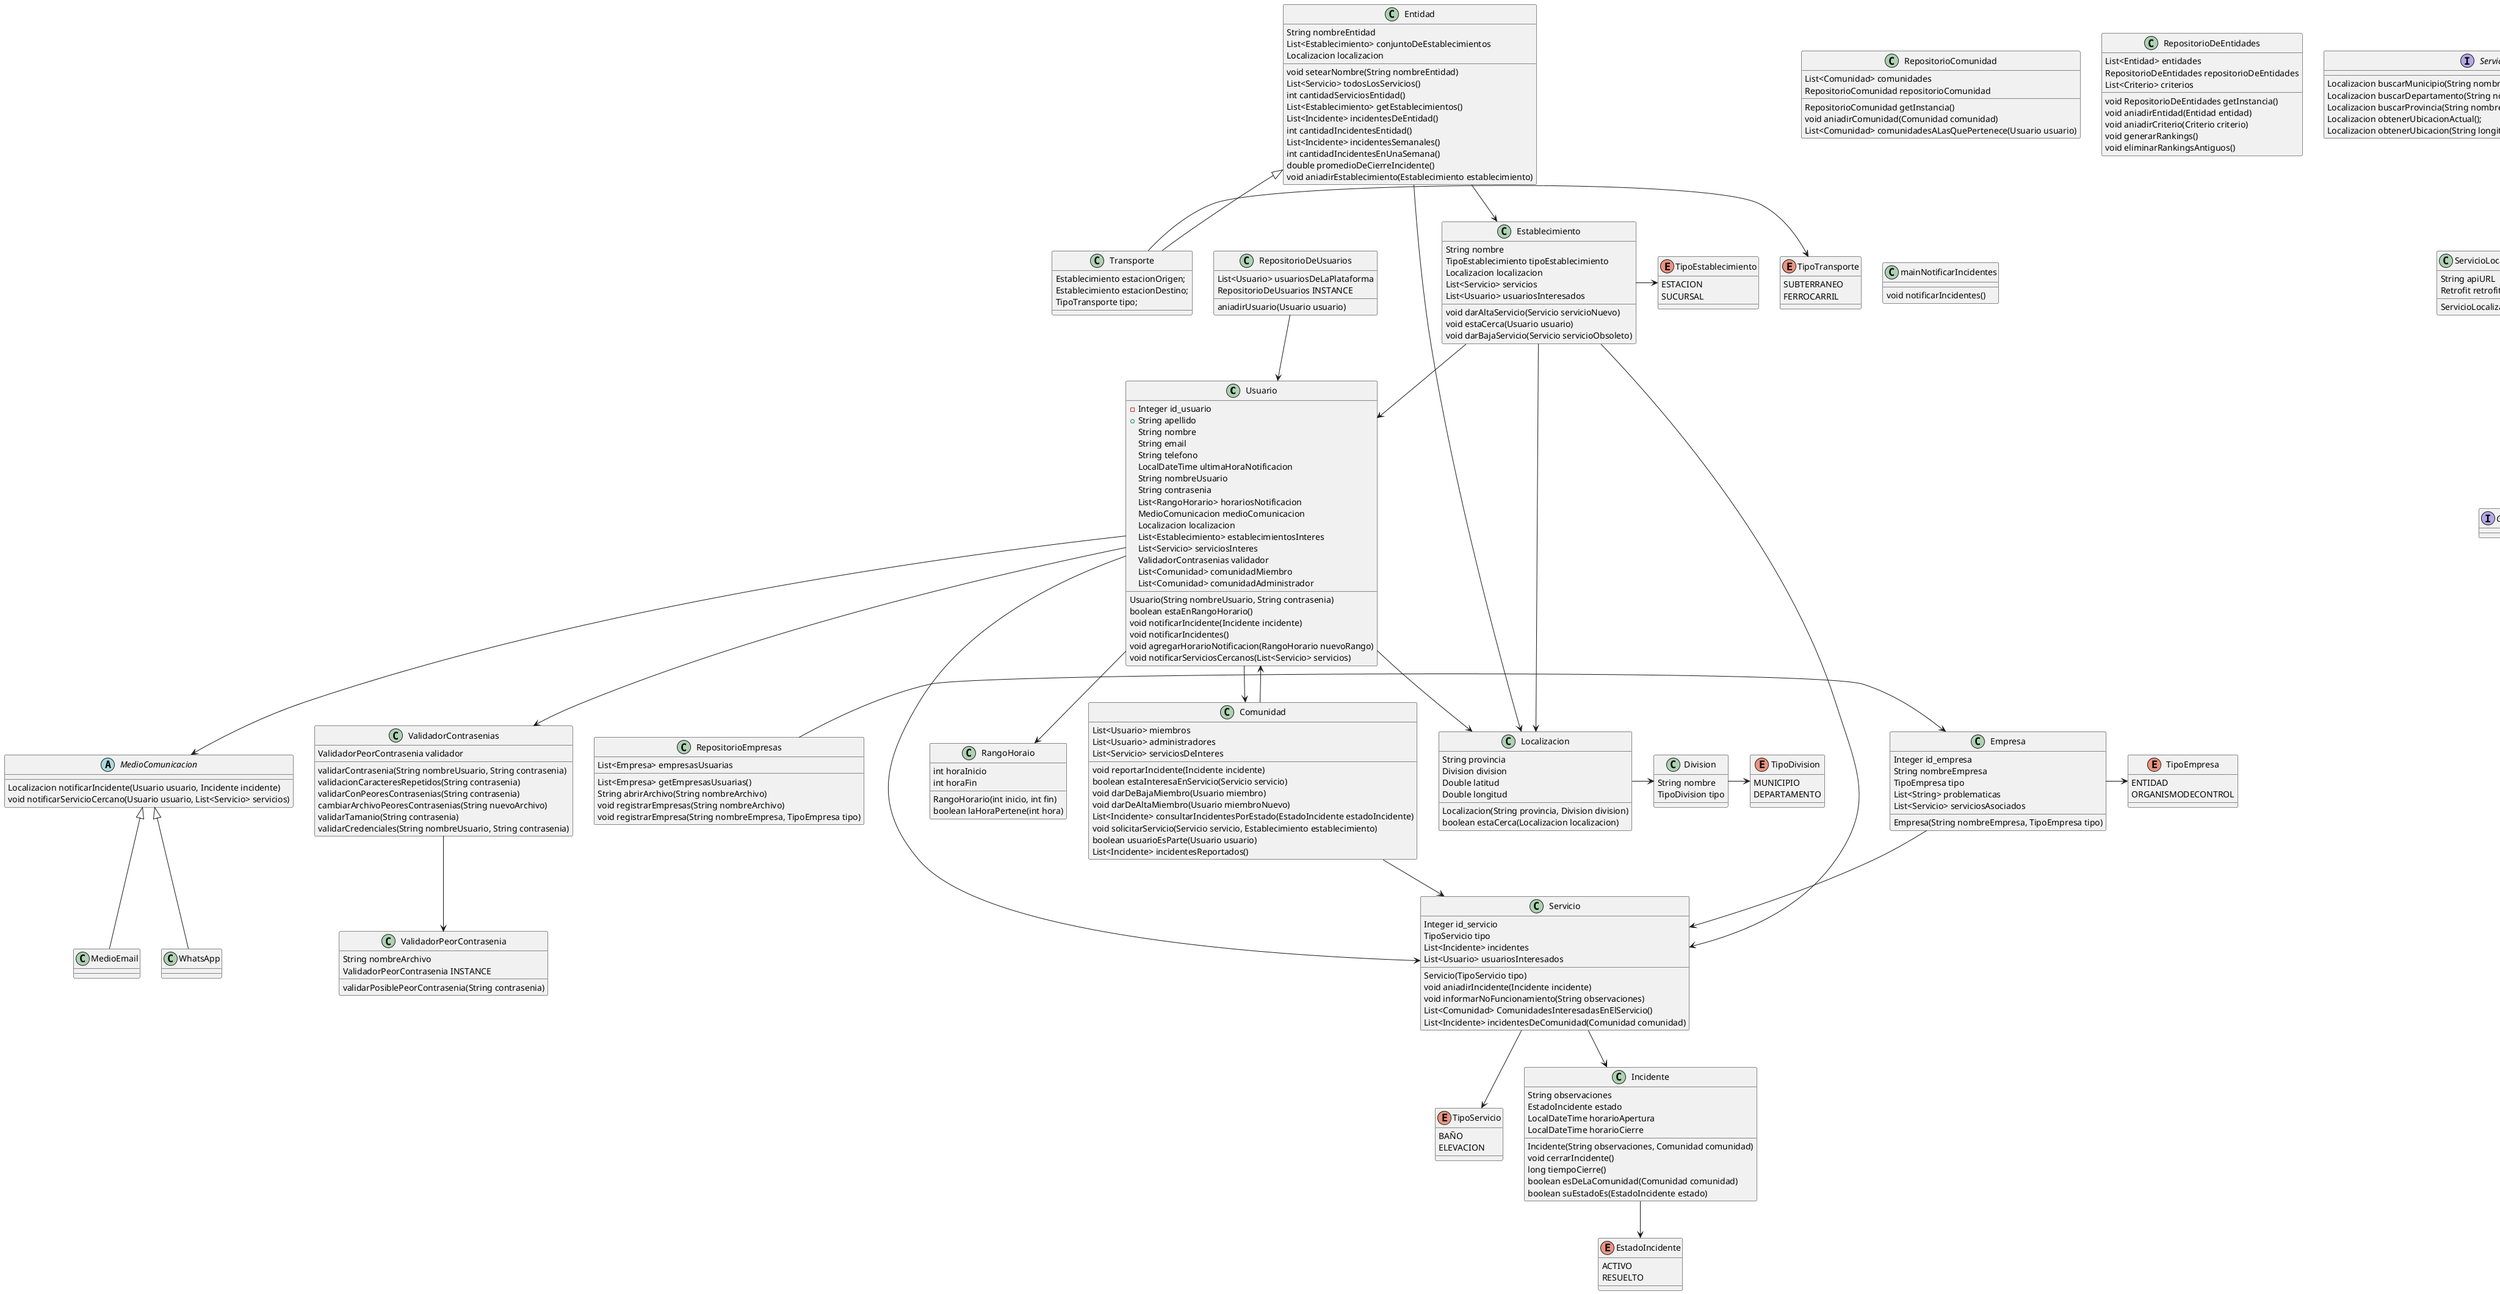 @startuml
'https://plantuml.com/class-diagram

Usuario --> ValidadorContrasenias
Usuario --> RangoHoraio
Usuario --> MedioComunicacion
Usuario --> Localizacion
Usuario --> Servicio
Usuario --> Comunidad
ValidadorContrasenias --> ValidadorPeorContrasenia


class Usuario {
    - Integer id_usuario
    + String apellido
    String nombre
    String email
    String telefono
    LocalDateTime ultimaHoraNotificacion
    String nombreUsuario
    String contrasenia
    List<RangoHorario> horariosNotificacion
    MedioComunicacion medioComunicacion
    Localizacion localizacion
    List<Establecimiento> establecimientosInteres
    List<Servicio> serviciosInteres
    ValidadorContrasenias validador
    List<Comunidad> comunidadMiembro
    List<Comunidad> comunidadAdministrador

    Usuario(String nombreUsuario, String contrasenia)
    boolean estaEnRangoHorario()
    void notificarIncidente(Incidente incidente)
    void notificarIncidentes()
    void agregarHorarioNotificacion(RangoHorario nuevoRango)
    void notificarServiciosCercanos(List<Servicio> servicios)
}

Empresa -> TipoEmpresa
Empresa --> Servicio

class Empresa {
    Integer id_empresa
    String nombreEmpresa
    TipoEmpresa tipo
    List<String> problematicas
    List<Servicio> serviciosAsociados

    Empresa(String nombreEmpresa, TipoEmpresa tipo)
}
class RangoHoraio{
    int horaInicio
    int horaFin

    RangoHorario(int inicio, int fin)
    boolean laHoraPertene(int hora)
}
enum TipoEmpresa {
    ENTIDAD
    ORGANISMODECONTROL
}

class ValidadorContrasenias {
    ValidadorPeorContrasenia validador

    validarContrasenia(String nombreUsuario, String contrasenia)
    validacionCaracteresRepetidos(String contrasenia)
    validarConPeoresContrasenias(String contrasenia)
    cambiarArchivoPeoresContrasenias(String nuevoArchivo)
    validarTamanio(String contrasenia)
    validarCredenciales(String nombreUsuario, String contrasenia)
}

class ValidadorPeorContrasenia {
    String nombreArchivo
    ValidadorPeorContrasenia INSTANCE

    validarPosiblePeorContrasenia(String contrasenia)
}




MedioComunicacion <|-- MedioEmail
MedioComunicacion <|-- WhatsApp

abstract class MedioComunicacion{
    Localizacion notificarIncidente(Usuario usuario, Incidente incidente)
    void notificarServicioCercano(Usuario usuario, List<Servicio> servicios)
}

class MedioEmail
class WhatsApp



ServicioLocalizacion <|.. ServicioLocalizacionGeoRefApi
ServicioLocalizacionGeoRefApi --> GeoRefApi

interface ServicioLocalizacion {
    Localizacion buscarMunicipio(String nombreProvincia, String nombreMunicipio);
    Localizacion buscarDepartamento(String nombreProvincia, String nombreDepartamento);
    Localizacion buscarProvincia(String nombreProvincia);
    Localizacion obtenerUbicacionActual();
    Localizacion obtenerUbicacion(String longitud, String latitud);
}
class ServicioLocalizacionGeoRefApi {
    String apiURL
    Retrofit retrofit

    ServicioLocalizacionGeoRefApi()
}
interface GeoRefApi

Servicio --> TipoServicio
Servicio --> Incidente
Incidente --> EstadoIncidente

class Servicio{
    Integer id_servicio
    TipoServicio tipo
    List<Incidente> incidentes
    List<Usuario> usuariosInteresados

    Servicio(TipoServicio tipo)
    void aniadirIncidente(Incidente incidente)
    void informarNoFuncionamiento(String observaciones)
    List<Comunidad> ComunidadesInteresadasEnElServicio()
    List<Incidente> incidentesDeComunidad(Comunidad comunidad)
}

class Incidente{
    String observaciones
    EstadoIncidente estado
    LocalDateTime horarioApertura
    LocalDateTime horarioCierre

    Incidente(String observaciones, Comunidad comunidad)
    void cerrarIncidente()
    long tiempoCierre()
    boolean esDeLaComunidad(Comunidad comunidad)
    boolean suEstadoEs(EstadoIncidente estado)
}

enum TipoServicio{
    BAÑO
    ELEVACION
}

enum EstadoIncidente {
    ACTIVO
    RESUELTO
}


RepositorioDeUsuarios --> Usuario
RepositorioEmpresas -> Empresa

class RepositorioComunidad {
    List<Comunidad> comunidades
    RepositorioComunidad repositorioComunidad

    RepositorioComunidad getInstancia()
    void aniadirComunidad(Comunidad comunidad)
    List<Comunidad> comunidadesALasQuePertenece(Usuario usuario)
}

class RepositorioDeEntidades{
    List<Entidad> entidades
    RepositorioDeEntidades repositorioDeEntidades
    List<Criterio> criterios

    void RepositorioDeEntidades getInstancia()
    void aniadirEntidad(Entidad entidad)
    void aniadirCriterio(Criterio criterio)
    void generarRankings()
    void eliminarRankingsAntiguos()
}

class RepositorioDeUsuarios{
    List<Usuario> usuariosDeLaPlataforma
    RepositorioDeUsuarios INSTANCE

    aniadirUsuario(Usuario usuario)
}

class RepositorioEmpresas{
    List<Empresa> empresasUsuarias

    List<Empresa> getEmpresasUsuarias()
    String abrirArchivo(String nombreArchivo)
    void registrarEmpresas(String nombreArchivo)
    void registrarEmpresa(String nombreEmpresa, TipoEmpresa tipo)
}


Criterio <|.. RankingPorCantidad
Criterio <|.. RankingPorPromedioCierre

interface Criterio{
    void calcularRanking(List<Entidad> entidades)
    default void generarCSVConNumeracion(List<String> listaStrings, String nombreArchivo)
}
class RankingPorCantidad
class RankingPorPromedioCierre

Localizacion -> Division
Division -> TipoDivision

class Localizacion {
    String provincia
    Division division
    Double latitud
    Double longitud

    Localizacion(String provincia, Division division)
    boolean estaCerca(Localizacion localizacion)
}
class Division {
    String nombre
    TipoDivision tipo
}
enum TipoDivision {
  MUNICIPIO
  DEPARTAMENTO
}


Establecimiento -> TipoEstablecimiento

class Establecimiento{
    String nombre
    TipoEstablecimiento tipoEstablecimiento
    Localizacion localizacion
    List<Servicio> servicios
    List<Usuario> usuariosInteresados

    void darAltaServicio(Servicio servicioNuevo)
    void estaCerca(Usuario usuario)
    void darBajaServicio(Servicio servicioObsoleto)
}
enum TipoEstablecimiento {
  ESTACION
  SUCURSAL
}

Transporte -> TipoTransporte
Entidad <|-- Transporte
Entidad --> Localizacion
Entidad --> Establecimiento


Establecimiento --> Servicio
Establecimiento --> Usuario
Establecimiento --> Localizacion

class Entidad {
    String nombreEntidad
    List<Establecimiento> conjuntoDeEstablecimientos
    Localizacion localizacion

    void setearNombre(String nombreEntidad)
    List<Servicio> todosLosServicios()
    int cantidadServiciosEntidad()
    List<Establecimiento> getEstablecimientos()
    List<Incidente> incidentesDeEntidad()
    int cantidadIncidentesEntidad()
    List<Incidente> incidentesSemanales()
    int cantidadIncidentesEnUnaSemana()
    double promedioDeCierreIncidente()
    void aniadirEstablecimiento(Establecimiento establecimiento)
}
class Transporte{
  Establecimiento estacionOrigen;
  Establecimiento estacionDestino;
  TipoTransporte tipo;

}
enum TipoTransporte{
  SUBTERRANEO
  FERROCARRIL
}


Comunidad --> Usuario
Comunidad --> Servicio


class Comunidad {
    List<Usuario> miembros
    List<Usuario> administradores
    List<Servicio> serviciosDeInteres

    void reportarIncidente(Incidente incidente)
    boolean estaInteresaEnServicio(Servicio servicio)
    void darDeBajaMiembro(Usuario miembro)
    void darDeAltaMiembro(Usuario miembroNuevo)
    List<Incidente> consultarIncidentesPorEstado(EstadoIncidente estadoIncidente)
    void solicitarServicio(Servicio servicio, Establecimiento establecimiento)
    boolean usuarioEsParte(Usuario usuario)
    List<Incidente> incidentesReportados()
}

class mainNotificarIncidentes {
    void notificarIncidentes()
}

@enduml